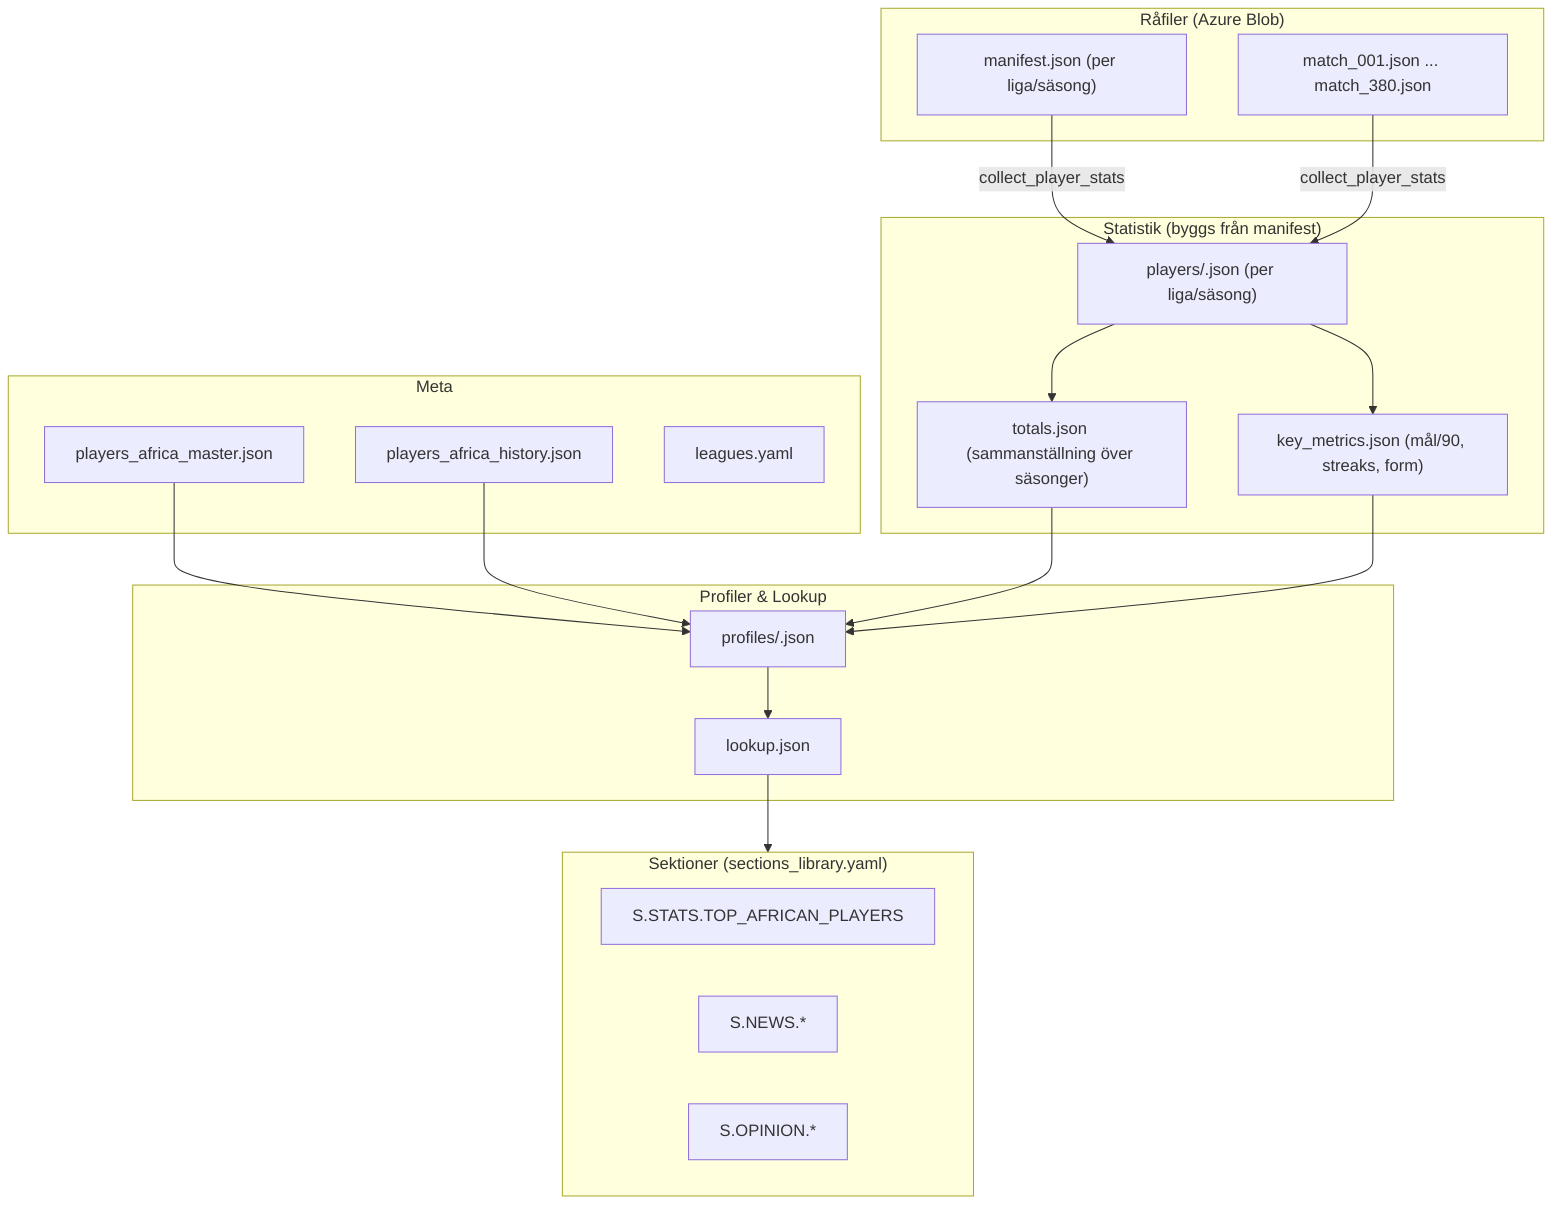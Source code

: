 flowchart TD

  subgraph RAW["Råfiler (Azure Blob)"]
    A1["manifest.json (per liga/säsong)"]
    A2["match_001.json ... match_380.json"]
  end

  subgraph STATS["Statistik (byggs från manifest)"]
    B1["players/<player_id>.json (per liga/säsong)"]
    B2["totals.json (sammanställning över säsonger)"]
    B3["key_metrics.json (mål/90, streaks, form)"]
  end

  subgraph META["Meta"]
    M1["players_africa_master.json"]
    M2["players_africa_history.json"]
    M3["leagues.yaml"]
  end

  subgraph PROFILES["Profiler & Lookup"]
    P1["profiles/<player_id>.json"]
    P2["lookup.json"]
  end

  subgraph PODCAST["Sektioner (sections_library.yaml)"]
    S1["S.STATS.TOP_AFRICAN_PLAYERS"]
    S2["S.NEWS.*"]
    S3["S.OPINION.*"]
  end

  A1 -->|collect_player_stats| B1
  A2 -->|collect_player_stats| B1
  B1 --> B2
  B1 --> B3
  M1 --> P1
  M2 --> P1
  B2 --> P1
  B3 --> P1
  P1 --> P2
  P2 --> PODCAST